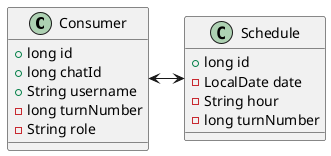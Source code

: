 
@startuml

class Consumer{
    + long id
    + long chatId
    + String username
    - long turnNumber
    - String role
}

class Schedule{
    + long id
    - LocalDate date
    - String hour
    - long turnNumber
}
Consumer <-> Schedule
@enduml
















